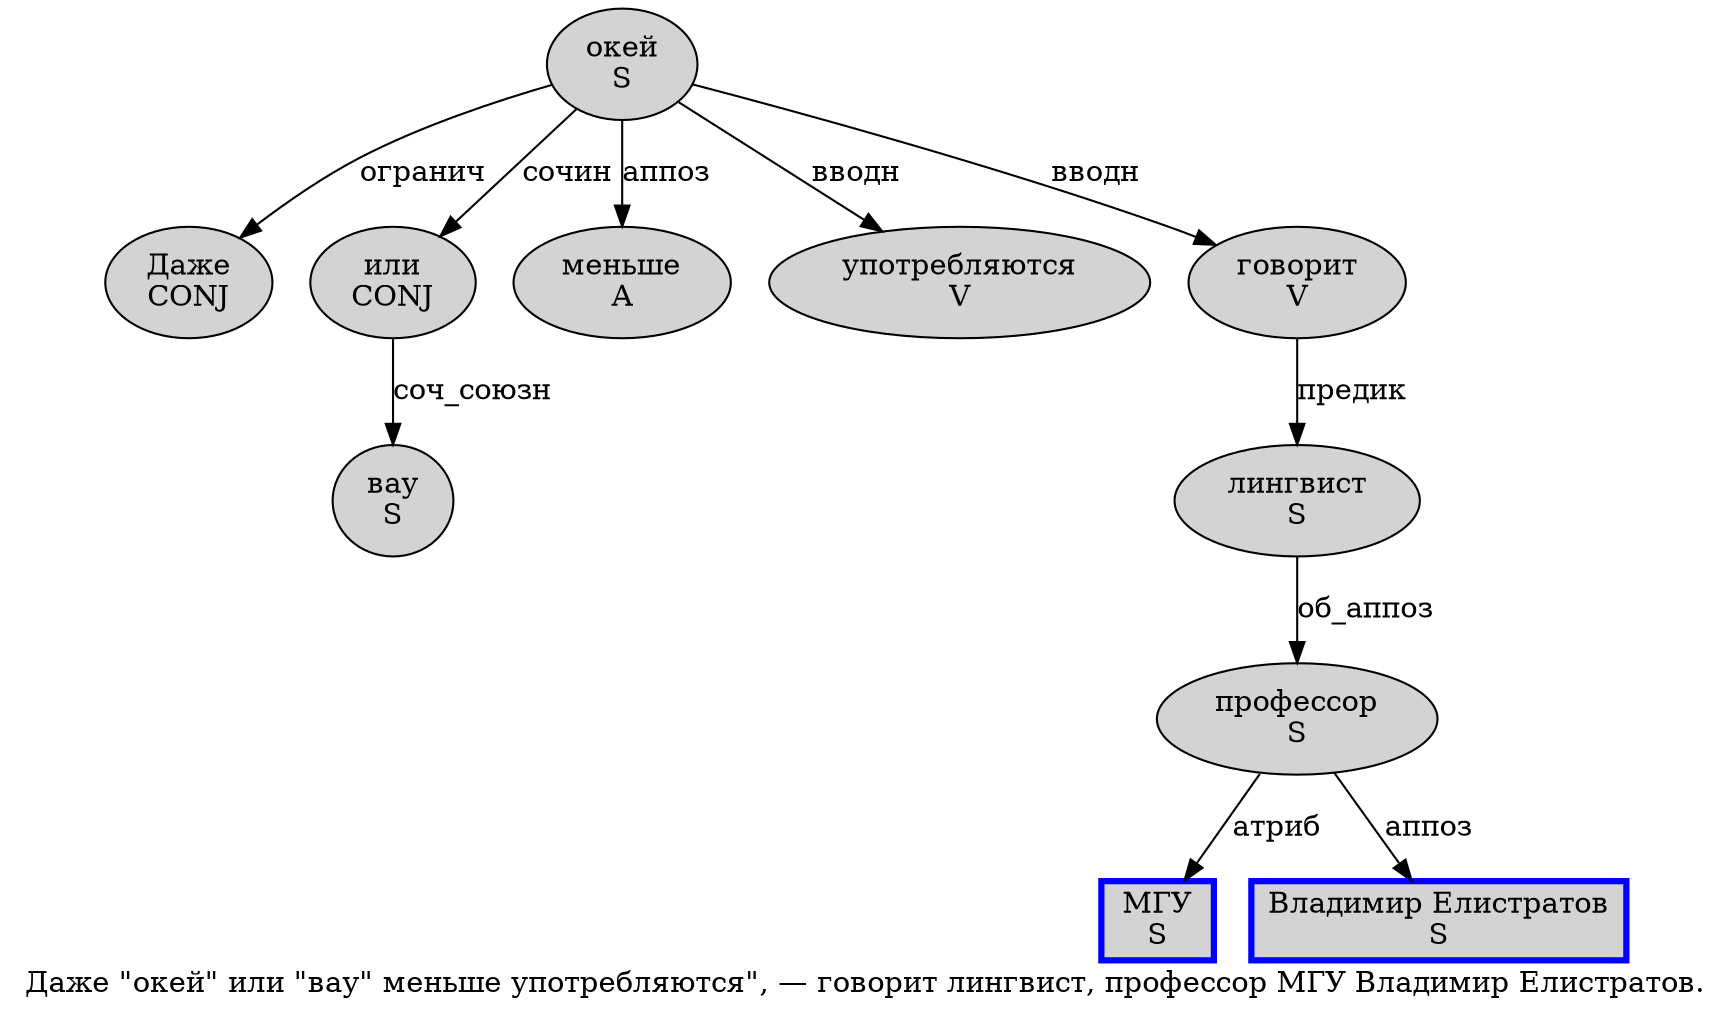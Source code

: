 digraph SENTENCE_249 {
	graph [label="Даже \"окей\" или \"вау\" меньше употребляются\", — говорит лингвист, профессор МГУ Владимир Елистратов."]
	node [style=filled]
		0 [label="Даже
CONJ" color="" fillcolor=lightgray penwidth=1 shape=ellipse]
		2 [label="окей
S" color="" fillcolor=lightgray penwidth=1 shape=ellipse]
		4 [label="или
CONJ" color="" fillcolor=lightgray penwidth=1 shape=ellipse]
		6 [label="вау
S" color="" fillcolor=lightgray penwidth=1 shape=ellipse]
		8 [label="меньше
A" color="" fillcolor=lightgray penwidth=1 shape=ellipse]
		9 [label="употребляются
V" color="" fillcolor=lightgray penwidth=1 shape=ellipse]
		13 [label="говорит
V" color="" fillcolor=lightgray penwidth=1 shape=ellipse]
		14 [label="лингвист
S" color="" fillcolor=lightgray penwidth=1 shape=ellipse]
		16 [label="профессор
S" color="" fillcolor=lightgray penwidth=1 shape=ellipse]
		17 [label="МГУ
S" color=blue fillcolor=lightgray penwidth=3 shape=box]
		18 [label="Владимир Елистратов
S" color=blue fillcolor=lightgray penwidth=3 shape=box]
			16 -> 17 [label="атриб"]
			16 -> 18 [label="аппоз"]
			14 -> 16 [label="об_аппоз"]
			4 -> 6 [label="соч_союзн"]
			2 -> 0 [label="огранич"]
			2 -> 4 [label="сочин"]
			2 -> 8 [label="аппоз"]
			2 -> 9 [label="вводн"]
			2 -> 13 [label="вводн"]
			13 -> 14 [label="предик"]
}